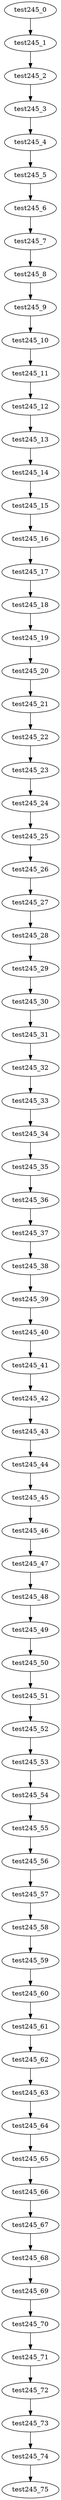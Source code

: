 digraph G {
test245_0->test245_1;
test245_1->test245_2;
test245_2->test245_3;
test245_3->test245_4;
test245_4->test245_5;
test245_5->test245_6;
test245_6->test245_7;
test245_7->test245_8;
test245_8->test245_9;
test245_9->test245_10;
test245_10->test245_11;
test245_11->test245_12;
test245_12->test245_13;
test245_13->test245_14;
test245_14->test245_15;
test245_15->test245_16;
test245_16->test245_17;
test245_17->test245_18;
test245_18->test245_19;
test245_19->test245_20;
test245_20->test245_21;
test245_21->test245_22;
test245_22->test245_23;
test245_23->test245_24;
test245_24->test245_25;
test245_25->test245_26;
test245_26->test245_27;
test245_27->test245_28;
test245_28->test245_29;
test245_29->test245_30;
test245_30->test245_31;
test245_31->test245_32;
test245_32->test245_33;
test245_33->test245_34;
test245_34->test245_35;
test245_35->test245_36;
test245_36->test245_37;
test245_37->test245_38;
test245_38->test245_39;
test245_39->test245_40;
test245_40->test245_41;
test245_41->test245_42;
test245_42->test245_43;
test245_43->test245_44;
test245_44->test245_45;
test245_45->test245_46;
test245_46->test245_47;
test245_47->test245_48;
test245_48->test245_49;
test245_49->test245_50;
test245_50->test245_51;
test245_51->test245_52;
test245_52->test245_53;
test245_53->test245_54;
test245_54->test245_55;
test245_55->test245_56;
test245_56->test245_57;
test245_57->test245_58;
test245_58->test245_59;
test245_59->test245_60;
test245_60->test245_61;
test245_61->test245_62;
test245_62->test245_63;
test245_63->test245_64;
test245_64->test245_65;
test245_65->test245_66;
test245_66->test245_67;
test245_67->test245_68;
test245_68->test245_69;
test245_69->test245_70;
test245_70->test245_71;
test245_71->test245_72;
test245_72->test245_73;
test245_73->test245_74;
test245_74->test245_75;

}
